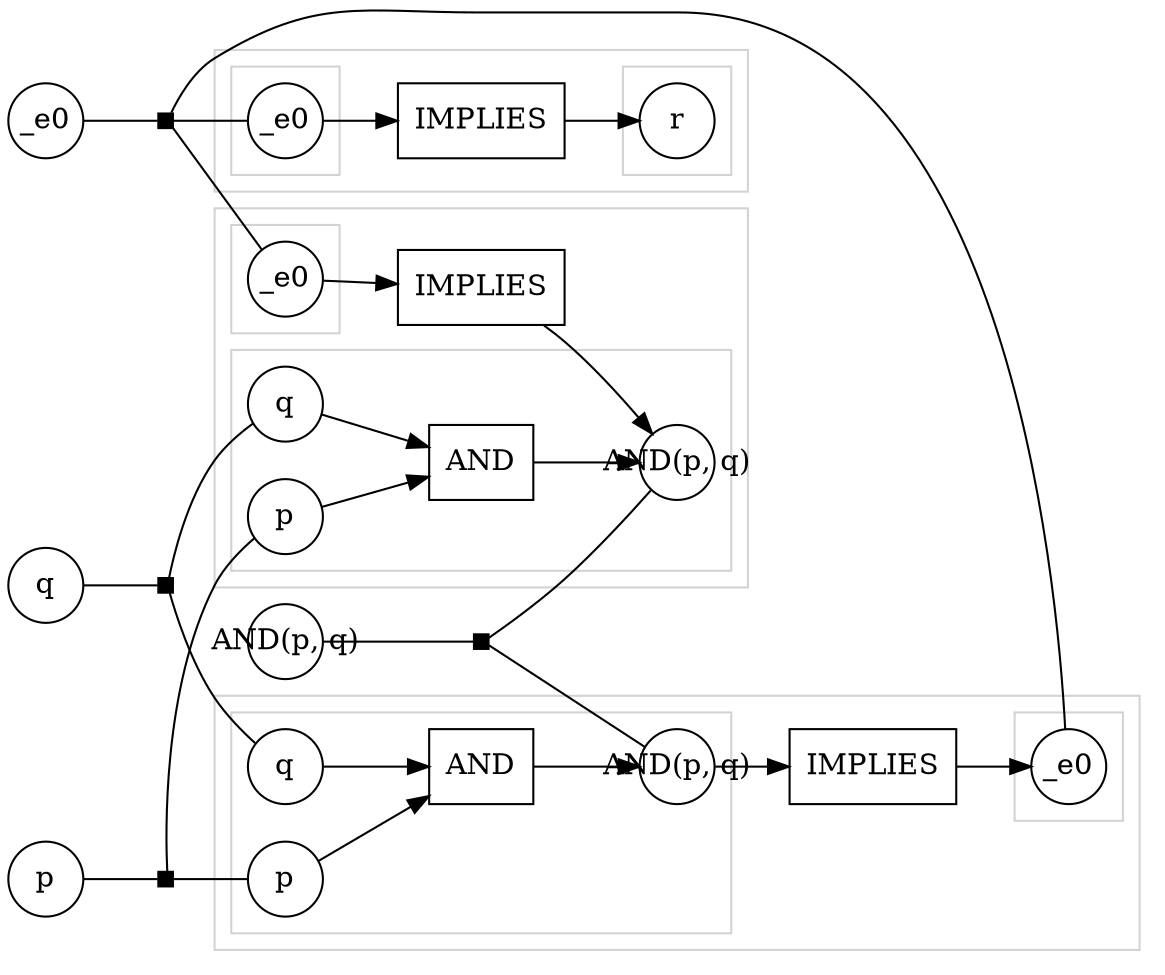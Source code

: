 digraph G {
  rankdir="LR";

  subgraph place {
    node [shape=circle,fixedsize=true,width=.5];
    _p0 [label="_e0"] ;
    _p1 [label="AND(p, q)"] ;
    _p2 [label="p"] ;
    _p3 [label="q"] ;
  } 

  subgraph transitions {
    node [shape=rect,height=.5,width=.5];
    _t0 [label="",height=.1,width=.1,style=filled,width=.1,color=black] ;
    _t1 [label="",height=.1,width=.1,style=filled,width=.1,color=black] ;
    _t2 [label="",height=.1,width=.1,style=filled,width=.1,color=black] ;
    _t3 [label="",height=.1,width=.1,style=filled,width=.1,color=black] ;
  } 

  subgraph cluster_0 {
    color=lightgray ;

    subgraph transitions {
      node [shape=rect,height=.5,width=.5];
      _t0_0 [label="IMPLIES"] ;
    } 

    subgraph cluster0_0 {
      color=lightgray ;

      subgraph place {
        node [shape=circle,fixedsize=true,width=.5];
        _p0_00 [label="_e0"] ;
      } 
    }

    subgraph cluster0_1 {
      color=lightgray ;

      subgraph place {
        node [shape=circle,fixedsize=true,width=.5];
        _p0_01 [label="r"] ;
      } 
    }

    _p0_00 -> _t0_0 [] ;
    _t0_0 -> _p0_01 [] ;
  }

  subgraph cluster_1 {
    color=lightgray ;

    subgraph transitions {
      node [shape=rect,height=.5,width=.5];
      _t0_1 [label="IMPLIES"] ;
    } 

    subgraph cluster1_0 {
      color=lightgray ;

      subgraph place {
        node [shape=circle,fixedsize=true,width=.5];
        _p0_10 [label="AND(p, q)"] ;
        _p1_10 [label="p"] ;
        _p2_10 [label="q"] ;
      } 

      subgraph transitions {
        node [shape=rect,height=.5,width=.5];
        _t0_10 [label="AND"] ;
      } 

      _t0_10 -> _p0_10 [] ;
      _p1_10 -> _t0_10 [] ;
      _p2_10 -> _t0_10 [] ;
    }

    subgraph cluster1_1 {
      color=lightgray ;

      subgraph place {
        node [shape=circle,fixedsize=true,width=.5];
        _p0_11 [label="_e0"] ;
      } 
    }

    _p0_10 -> _t0_1 [] ;
    _t0_1 -> _p0_11 [] ;
  }

  subgraph cluster_2 {
    color=lightgray ;

    subgraph transitions {
      node [shape=rect,height=.5,width=.5];
      _t0_2 [label="IMPLIES"] ;
    } 

    subgraph cluster2_0 {
      color=lightgray ;

      subgraph place {
        node [shape=circle,fixedsize=true,width=.5];
        _p0_20 [label="_e0"] ;
      } 
    }

    subgraph cluster2_1 {
      color=lightgray ;

      subgraph place {
        node [shape=circle,fixedsize=true,width=.5];
        _p0_21 [label="AND(p, q)"] ;
        _p1_21 [label="p"] ;
        _p2_21 [label="q"] ;
      } 

      subgraph transitions {
        node [shape=rect,height=.5,width=.5];
        _t0_21 [label="AND"] ;
      } 

      _t0_21 -> _p0_21 [] ;
      _p1_21 -> _t0_21 [] ;
      _p2_21 -> _t0_21 [] ;
    }

    _p0_20 -> _t0_2 [] ;
    _t0_2 -> _p0_21 [] ;
  }

  _p0 -> _t0 [arrowhead=none] ;
  _t0 -> _p0_00 [arrowhead=none] ;
  _t0 -> _p0_11 [arrowhead=none] ;
  _t0 -> _p0_20 [arrowhead=none] ;
  _p1 -> _t1 [arrowhead=none] ;
  _t1 -> _p0_10 [arrowhead=none] ;
  _t1 -> _p0_21 [arrowhead=none] ;
  _p2 -> _t2 [arrowhead=none] ;
  _t2 -> _p1_10 [arrowhead=none] ;
  _t2 -> _p1_21 [arrowhead=none] ;
  _p3 -> _t3 [arrowhead=none] ;
  _t3 -> _p2_10 [arrowhead=none] ;
  _t3 -> _p2_21 [arrowhead=none] ;
}

